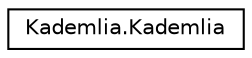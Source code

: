 digraph "Graphical Class Hierarchy"
{
 // LATEX_PDF_SIZE
  edge [fontname="Helvetica",fontsize="10",labelfontname="Helvetica",labelfontsize="10"];
  node [fontname="Helvetica",fontsize="10",shape=record];
  rankdir="LR";
  Node0 [label="Kademlia.Kademlia",height=0.2,width=0.4,color="black", fillcolor="white", style="filled",URL="$classorg_1_1example_1_1Kademlia.html",tooltip=" "];
}
